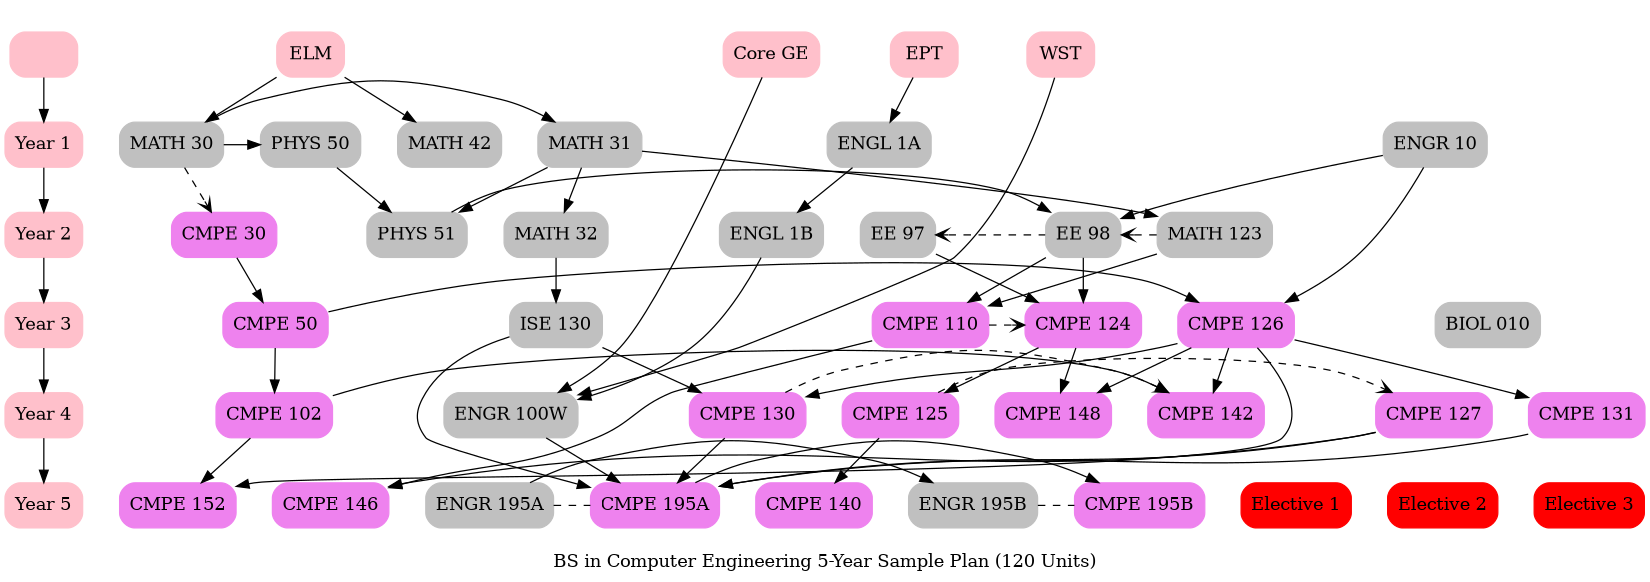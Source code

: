 digraph cmpe5year {
    label="\nBS in Computer Engineering 5-Year Sample Plan (120 Units)\n";
    edge [comment="Wildcard node added automatic in EG."];
    node [comment="Wildcard node added automatic in EG."];
    graph [ranksep="0.5", 
           ratio="compress", 
           bb="0 0 1936 620", 
           size="11,8.5", 
           dpi=100, 
           nodesep="0.4"];
    {
        edge [comment="Wildcard node added automatic in EG."];
        node [color=pink, 
              shape=box, 
              style="filled, rounded"];
        "" -> "Year 1";
        "Year 1" -> "Year 2";
        "Year 2" -> "Year 3";
        "Year 3" -> "Year 4";
        "Year 4" -> "Year 5";
        {
            edge [comment="Wildcard node added automatic in EG."];
            node [comment="Wildcard node added automatic in EG."];
            ELM [URL="http://testing.sjsu.edu/eptelm", 
                 label="ELM"];
            EPT [URL="http://testing.sjsu.edu/eptelm", 
                 label="EPT"];
            WST [URL="http://testing.sjsu.edu/wst", 
                 label="WST"];
        }

        {
            edge [comment="Wildcard node added automatic in EG."];
            node [color=grey];
            "MATH 030" [URL="http://info.sjsu.edu/web-dbgen/catalog/courses/MATH030.html", 
                        label="MATH 30"];
            "MATH 031" [URL="http://info.sjsu.edu/web-dbgen/catalog/courses/MATH031.html", 
                        label="MATH 31"];
            "MATH 032" [URL="http://info.sjsu.edu/web-dbgen/catalog/courses/MATH032.html", 
                        label="MATH 32"];
            "MATH 042" [URL="http://info.sjsu.edu/web-dbgen/catalog/courses/MATH042.html", 
                        label="MATH 42"];
            "MATH 123" [URL="http://info.sjsu.edu/web-dbgen/catalog/courses/MATH123.html", 
                        label="MATH 123"];
            "BIOL 010" [URL="http://info.sjsu.edu/web-dbgen/catalog/courses/BIOL010.html", 
                        label="BIOL 010"];
            "PHYS 050" [URL="http://info.sjsu.edu/web-dbgen/catalog/courses/PHYS050.html", 
                        label="PHYS 50"];
            "PHYS 051" [URL="http://info.sjsu.edu/web-dbgen/catalog/courses/PHYS051.html", 
                        label="PHYS 51"];
            "ISE 130" [URL="http://info.sjsu.edu/web-dbgen/catalog/courses/ISE130.html", 
                       label="ISE 130"];
            "ENGR 100W" [URL="http://info.sjsu.edu/web-dbgen/catalog/courses/ENGR100W.html", 
                         label="ENGR 100W"];
            "ENGL 001B" [URL="http://info.sjsu.edu/web-dbgen/catalog/courses/ENGL001B.html", 
                         label="ENGL 1B"];
            "ENGL 001A" [URL="http://info.sjsu.edu/web-dbgen/catalog/courses/ENGL001A.html", 
                         label="ENGL 1A"];
            "ENGR 010" [URL="http://info.sjsu.edu/web-dbgen/catalog/courses/ENGR010.html", 
                        label="ENGR 10"];
            "EE 097" [URL="http://info.sjsu.edu/web-dbgen/catalog/courses/EE097.html", 
                      label="EE 97"];
            "EE 098" [URL="http://info.sjsu.edu/web-dbgen/catalog/courses/EE098.html", 
                      label="EE 98"];
            "ENGR 195A" [URL="http://info.sjsu.edu/web-dbgen/catalog/courses/ENGR195A.html", 
                         label="ENGR 195A"];
            "ENGR 195B" [URL="http://info.sjsu.edu/web-dbgen/catalog/courses/ENGR195B.html", 
                         label="ENGR 195B"];
        }

        {
            edge [comment="Wildcard node added automatic in EG."];
            node [color=violet];
            "CMPE 030" [URL="http://info.sjsu.edu/web-dbgen/catalog/courses/CMPE030.html", 
                        label="CMPE 30"];
            "CMPE 050" [URL="http://info.sjsu.edu/web-dbgen/catalog/courses/CMPE050.html", 
                        label="CMPE 50"];
            "CMPE 102" [URL="http://info.sjsu.edu/web-dbgen/catalog/courses/CMPE102.html", 
                        label="CMPE 102"];
            "CMPE 110" [URL="http://info.sjsu.edu/web-dbgen/catalog/courses/CMPE110.html", 
                        label="CMPE 110"];
            "CMPE 124" [URL="http://info.sjsu.edu/web-dbgen/catalog/courses/CMPE124.html", 
                        label="CMPE 124"];
            "CMPE 125" [URL="http://info.sjsu.edu/web-dbgen/catalog/courses/CMPE125.html", 
                        label="CMPE 125"];
            "CMPE 126" [URL="http://info.sjsu.edu/web-dbgen/catalog/courses/CMPE126.html", 
                        label="CMPE 126"];
            "CMPE 127" [URL="http://info.sjsu.edu/web-dbgen/catalog/courses/CMPE127.html", 
                        label="CMPE 127"];
            "CMPE 130" [URL="http://info.sjsu.edu/web-dbgen/catalog/courses/CMPE130.html", 
                        label="CMPE 130"];
            "CMPE 131" [URL="http://info.sjsu.edu/web-dbgen/catalog/courses/CMPE131.html", 
                        label="CMPE 131"];
            "CMPE 140" [URL="http://info.sjsu.edu/web-dbgen/catalog/courses/CMPE140.html", 
                        label="CMPE 140"];
            "CMPE 142" [URL="http://info.sjsu.edu/web-dbgen/catalog/courses/CMPE142.html", 
                        label="CMPE 142"];
            "CMPE 146" [URL="http://info.sjsu.edu/web-dbgen/catalog/courses/CMPE146.html", 
                        label="CMPE 146"];
            "CMPE 148" [URL="http://info.sjsu.edu/web-dbgen/catalog/courses/CMPE148.html", 
                        label="CMPE 148"];
            "CMPE 152" [URL="http://info.sjsu.edu/web-dbgen/catalog/courses/CMPE152.html", 
                        label="CMPE 152"];
            "CMPE 195A" [URL="http://info.sjsu.edu/web-dbgen/catalog/courses/CMPE195A.html", 
                         label="CMPE 195A"];
            "CMPE 195B" [URL="http://info.sjsu.edu/web-dbgen/catalog/courses/CMPE195B.html", 
                         label="CMPE 195B"];
        }

        {
            edge [comment="Wildcard node added automatic in EG."];
            node [color=red];
            Elective1 [label="Elective 1"];
            Elective2 [label="Elective 2"];
            Elective3 [label="Elective 3"];
        }

        {
            rank=same;
            edge [comment="Wildcard node added automatic in EG."];
            node [comment="Wildcard node added automatic in EG."];
            "";
            "ELM";
            "EPT";
            "Core GE";
            "WST";
        }

        {
            rank=same;
            edge [comment="Wildcard node added automatic in EG."];
            node [comment="Wildcard node added automatic in EG."];
            "Year 1";
            "ENGR 010";
            "MATH 030";
            "MATH 042";
            "MATH 031";
            "PHYS 050";
            "ENGL 001A";
        }

        {
            rank=same;
            edge [comment="Wildcard node added automatic in EG."];
            node [comment="Wildcard node added automatic in EG."];
            "Year 2";
            "CMPE 030";
            "MATH 032";
            "PHYS 051";
            "ENGL 001B";
            "MATH 123";
            "EE 097";
            "EE 098";
        }

        {
            rank=same;
            edge [comment="Wildcard node added automatic in EG."];
            node [comment="Wildcard node added automatic in EG."];
            "Year 3";
            "CMPE 050";
            "BIOL 010";
            "CMPE 126";
            "CMPE 110";
            "CMPE 124";
            "ISE 130";
        }

        {
            rank=same;
            edge [comment="Wildcard node added automatic in EG."];
            node [comment="Wildcard node added automatic in EG."];
            "Year 4";
            "CMPE 125";
            "CMPE 127";
            "CMPE 102";
            "ENGR 100W";
            "CMPE 130";
            "CMPE 131";
            "CMPE 142";
            "CMPE 148";
        }

        {
            rank=same;
            edge [comment="Wildcard node added automatic in EG."];
            node [comment="Wildcard node added automatic in EG."];
            "Year 5";
            "CMPE 140";
            "CMPE 146";
            "CMPE 152";
            "CMPE 195A";
            "ENGR 195A";
            Elective1;
            Elective2;
            Elective3;
            "CMPE 195B";
            "ENGR 195B";
        }

        {
            edge [style=solid];
            node [comment="Wildcard node added automatic in EG."];
            "MATH 030";
            "ELM" -> "MATH 030";
            "MATH 031";
            "MATH 030" -> "MATH 031";
            "MATH 032";
            "MATH 031" -> "MATH 032";
            "MATH 042";
            "ELM" -> "MATH 042";
            "MATH 123";
            "MATH 031" -> "MATH 123";
            "PHYS 050";
            "MATH 030" -> "PHYS 050";
            "PHYS 051";
            "PHYS 050" -> "PHYS 051";
            "MATH 031" -> "PHYS 051";
            "CMPE 030";
            {
                edge [style=dashed, 
                      arrowhead=open];
                node [comment="Wildcard node added automatic in EG."];
                "MATH 030" -> "CMPE 030";
            }

            {
                edge [style=dashed, 
                      arrowtail=open, 
                      dir=back];
                node [comment="Wildcard node added automatic in EG."];
                "EE 097" -> "EE 098";
            }

            "ENGR 010" -> "EE 098";
            "ENGR 010" -> "CMPE 126";
            "PHYS 051" -> "EE 098";
            {
                edge [style=dashed, 
                      arrowtail=open, 
                      dir=back];
                node [comment="Wildcard node added automatic in EG."];
                "EE 098" -> "MATH 123";
            }

            "CMPE 050";
            "CMPE 030" -> "CMPE 050";
            "CMPE 102";
            "CMPE 050" -> "CMPE 102";
            "CMPE 110";
            "EE 098" -> "CMPE 110";
            "MATH 123" -> "CMPE 110";
            "EE 097" -> "CMPE 124";
            "EE 098" -> "CMPE 124";
            {
                edge [style=dashed, 
                      arrowhead=open];
                node [comment="Wildcard node added automatic in EG."];
                "CMPE 110" -> "CMPE 124";
            }

            "CMPE 124" -> "CMPE 125";
            "CMPE 126";
            "CMPE 050" -> "CMPE 126";
            "CMPE 127";
            {
                edge [style=dashed, 
                      arrowhead=open];
                node [comment="Wildcard node added automatic in EG."];
                "CMPE 125" -> "CMPE 127";
            }

            "CMPE 126" -> "CMPE 130";
            "ISE 130" -> "CMPE 130";
            "CMPE 131";
            "CMPE 126" -> "CMPE 131";
            "CMPE 140";
            "CMPE 125" -> "CMPE 140";
            "CMPE 142";
            "CMPE 102" -> "CMPE 142";
            "CMPE 126" -> "CMPE 142";
            {
                edge [style=dashed, 
                      arrowhead=open];
                node [comment="Wildcard node added automatic in EG."];
                "CMPE 130" -> "CMPE 142";
            }

            "CMPE 110" -> "CMPE 146";
            "CMPE 127" -> "CMPE 146";
            "CMPE 148";
            "CMPE 124" -> "CMPE 148";
            "CMPE 126" -> "CMPE 148";
            "CMPE 152";
            "CMPE 126" -> "CMPE 152";
            "CMPE 102" -> "CMPE 152";
            "CMPE 195A";
            "CMPE 127" -> "CMPE 195A";
            "CMPE 130" -> "CMPE 195A";
            "CMPE 131" -> "CMPE 195A";
            "ISE 130" -> "CMPE 195A";
            "ENGR 100W" -> "CMPE 195A";
            "CMPE 195B";
            "CMPE 195A" -> "CMPE 195B";
            "ENGR 100W";
            "ENGL 001B" -> "ENGR 100W";
            "Core GE" -> "ENGR 100W";
            "WST" -> "ENGR 100W";
            "ISE 130";
            "MATH 032" -> "ISE 130";
            "ENGL 001B";
            "ENGL 001A" -> "ENGL 001B";
            "ENGL 001A";
            "EPT" -> "ENGL 001A";
            {
                edge [style=dashed, 
                      dir=none];
                node [comment="Wildcard node added automatic in EG."];
                "ENGR 195A" -> "CMPE 195A";
            }

            {
                edge [style=dashed, 
                      dir=none];
                node [comment="Wildcard node added automatic in EG."];
                "ENGR 195B" -> "CMPE 195B";
            }

            "ENGR 195A" -> "ENGR 195B";
            {
                edge [style="invis"];
                node [comment="Wildcard node added automatic in EG."];
                "CMPE 146" -> "ENGR 195A";
            }

            {
                edge [style="invis"];
                node [comment="Wildcard node added automatic in EG."];
                "ENGL 001B" -> "Core GE";
            }

            {
                edge [style="invis"];
                node [comment="Wildcard node added automatic in EG."];
                "Core GE" -> "WST";
            }

            {
                edge [style="invis"];
                node [comment="Wildcard node added automatic in EG."];
                "WST" -> "CMPE 124";
            }

            {
                edge [style="invis"];
                node [comment="Wildcard node added automatic in EG."];
                "EPT" -> "EE 097";
            }

            {
                edge [style="invis"];
                node [comment="Wildcard node added automatic in EG."];
                "ISE 130" -> "CMPE 126";
            }

            {
                edge [style="invis"];
                node [comment="Wildcard node added automatic in EG."];
                "CMPE 050" -> "ISE 130";
            }

            {
                edge [style="invis"];
                node [comment="Wildcard node added automatic in EG."];
                "MATH 030" -> "MATH 042";
            }

        }

    }

}
